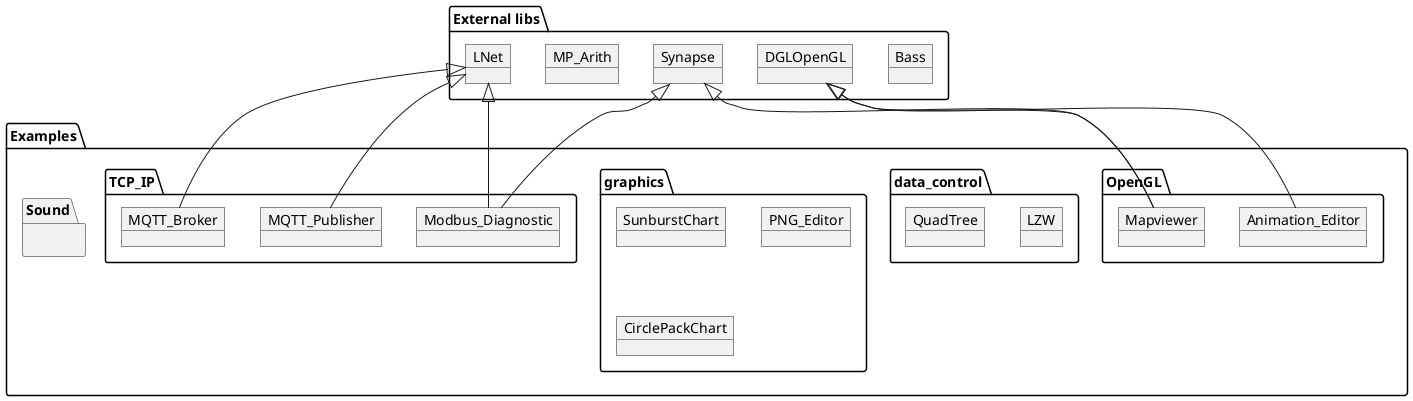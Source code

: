 'Convert to Image using: https://plantuml.com/de/
@startuml

package "Examples" {
  package "OpenGL" {
   object Mapviewer
   object Animation_Editor
  }
  package "data_control" {
    object LZW
    object QuadTree
  }
  package "graphics" {
   object SunburstChart
   object PNG_Editor
   object CirclePackChart
  }
  package "TCP_IP" {
   object MQTT_Broker
   object MQTT_Publisher
   object Modbus_Diagnostic
  }
  package "Sound" {
   
  }
}

package "External libs" 
{
  object Bass
  object DGLOpenGL
  object LNet 
  object MP_Arith
  object Synapse

  Synapse <|-- Mapviewer 
  DGLOpenGL <|-- Mapviewer 
  DGLOpenGL <|-- Animation_Editor 
  Synapse <|-- Modbus_Diagnostic
  LNet <|-- Modbus_Diagnostic
  LNet <|-- MQTT_Publisher
  LNet <|-- MQTT_Broker
}

@enduml
